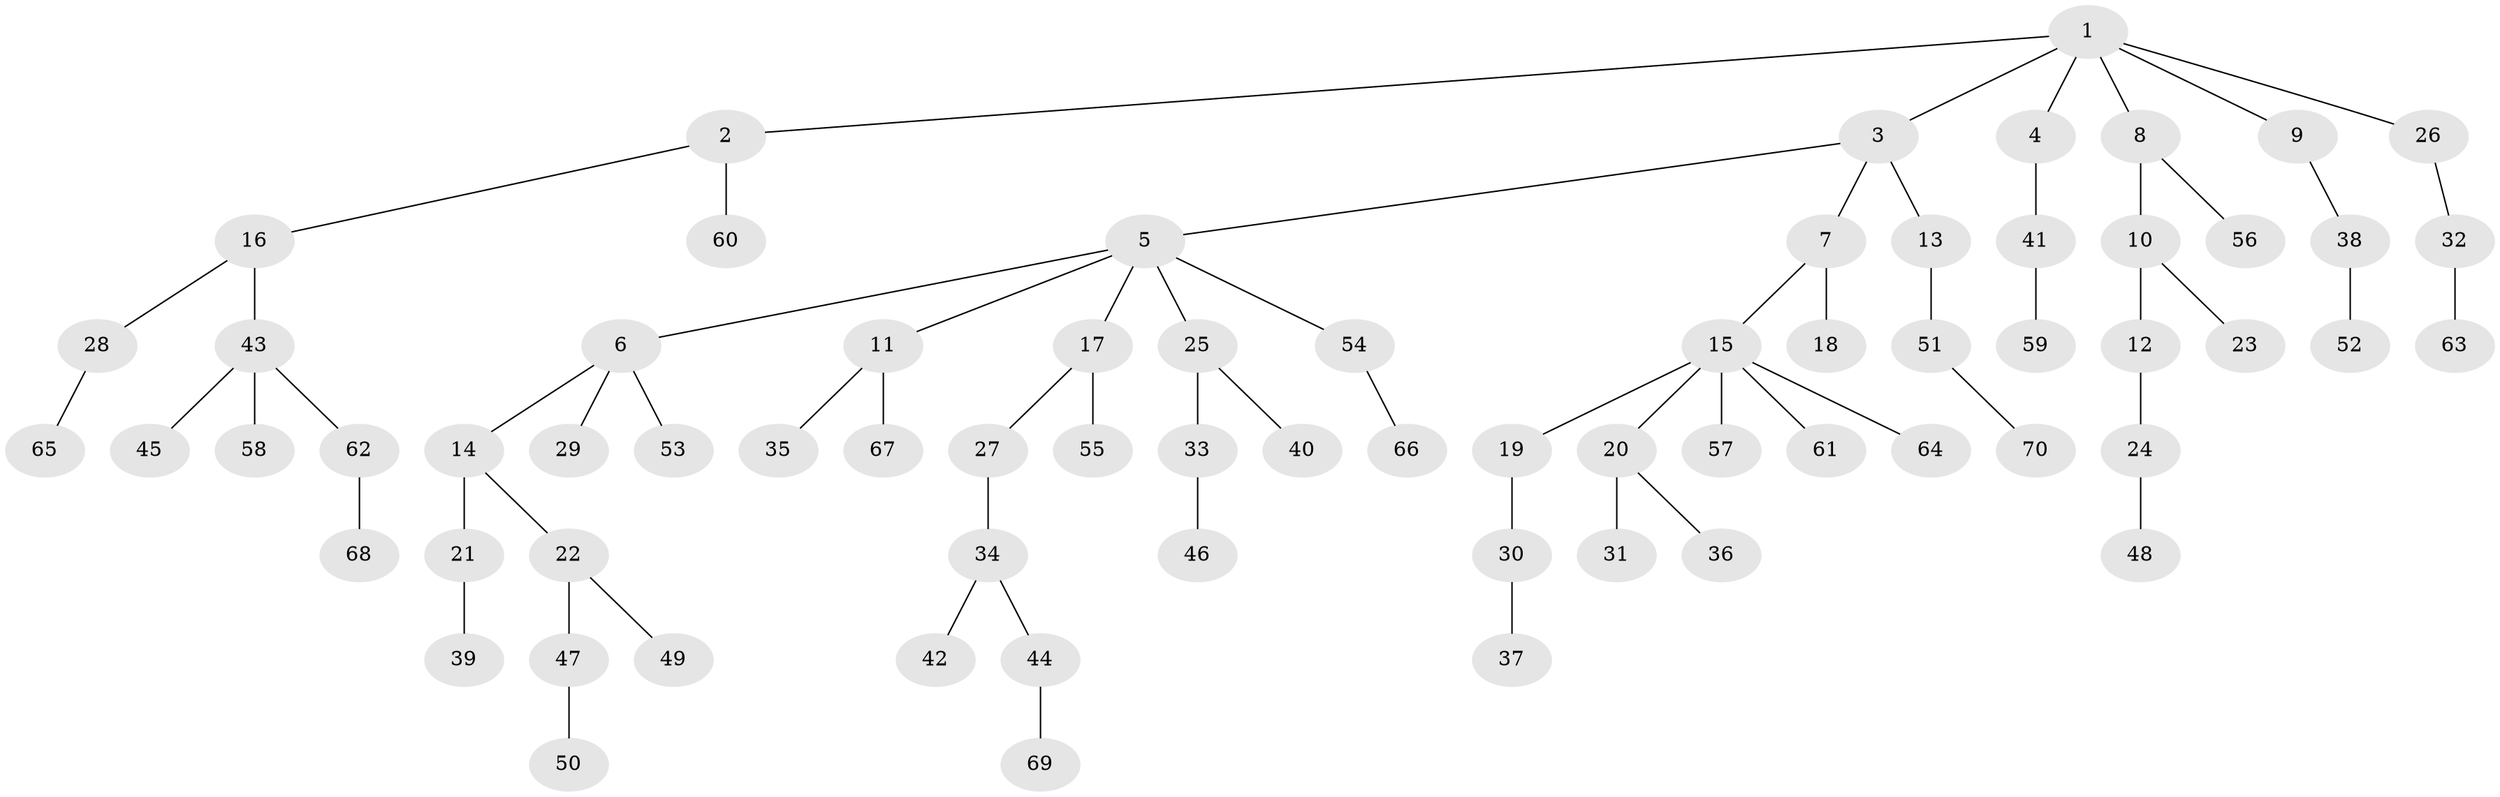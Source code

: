// coarse degree distribution, {4: 0.023255813953488372, 6: 0.046511627906976744, 2: 0.37209302325581395, 1: 0.4418604651162791, 3: 0.09302325581395349, 5: 0.023255813953488372}
// Generated by graph-tools (version 1.1) at 2025/37/03/04/25 23:37:27]
// undirected, 70 vertices, 69 edges
graph export_dot {
  node [color=gray90,style=filled];
  1;
  2;
  3;
  4;
  5;
  6;
  7;
  8;
  9;
  10;
  11;
  12;
  13;
  14;
  15;
  16;
  17;
  18;
  19;
  20;
  21;
  22;
  23;
  24;
  25;
  26;
  27;
  28;
  29;
  30;
  31;
  32;
  33;
  34;
  35;
  36;
  37;
  38;
  39;
  40;
  41;
  42;
  43;
  44;
  45;
  46;
  47;
  48;
  49;
  50;
  51;
  52;
  53;
  54;
  55;
  56;
  57;
  58;
  59;
  60;
  61;
  62;
  63;
  64;
  65;
  66;
  67;
  68;
  69;
  70;
  1 -- 2;
  1 -- 3;
  1 -- 4;
  1 -- 8;
  1 -- 9;
  1 -- 26;
  2 -- 16;
  2 -- 60;
  3 -- 5;
  3 -- 7;
  3 -- 13;
  4 -- 41;
  5 -- 6;
  5 -- 11;
  5 -- 17;
  5 -- 25;
  5 -- 54;
  6 -- 14;
  6 -- 29;
  6 -- 53;
  7 -- 15;
  7 -- 18;
  8 -- 10;
  8 -- 56;
  9 -- 38;
  10 -- 12;
  10 -- 23;
  11 -- 35;
  11 -- 67;
  12 -- 24;
  13 -- 51;
  14 -- 21;
  14 -- 22;
  15 -- 19;
  15 -- 20;
  15 -- 57;
  15 -- 61;
  15 -- 64;
  16 -- 28;
  16 -- 43;
  17 -- 27;
  17 -- 55;
  19 -- 30;
  20 -- 31;
  20 -- 36;
  21 -- 39;
  22 -- 47;
  22 -- 49;
  24 -- 48;
  25 -- 33;
  25 -- 40;
  26 -- 32;
  27 -- 34;
  28 -- 65;
  30 -- 37;
  32 -- 63;
  33 -- 46;
  34 -- 42;
  34 -- 44;
  38 -- 52;
  41 -- 59;
  43 -- 45;
  43 -- 58;
  43 -- 62;
  44 -- 69;
  47 -- 50;
  51 -- 70;
  54 -- 66;
  62 -- 68;
}
